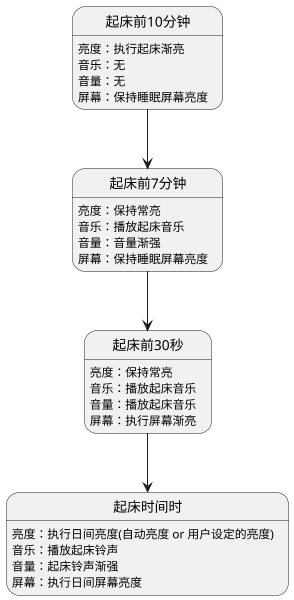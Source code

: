@startuml
scale 600*600
state 起床前10分钟 {
        起床前10分钟:亮度：执行起床渐亮
        起床前10分钟:音乐：无
        起床前10分钟:音量：无
        起床前10分钟:屏幕：保持睡眠屏幕亮度
}
state 起床前7分钟{
        起床前7分钟:亮度：保持常亮
        起床前7分钟:音乐：播放起床音乐
        起床前7分钟:音量：音量渐强
        起床前7分钟:屏幕：保持睡眠屏幕亮度
}
state 起床前30秒{
        起床前30秒:亮度：保持常亮
        起床前30秒:音乐：播放起床音乐
        起床前30秒:音量：播放起床音乐
        起床前30秒:屏幕：执行屏幕渐亮
}
state 起床时间时{
        起床时间时:亮度：执行日间亮度(自动亮度 or 用户设定的亮度)
        起床时间时:音乐：播放起床铃声
        起床时间时:音量：起床铃声渐强
        起床时间时:屏幕：执行日间屏幕亮度
}

起床前10分钟-->起床前7分钟
起床前7分钟-->起床前30秒
起床前30秒-->起床时间时


@enduml